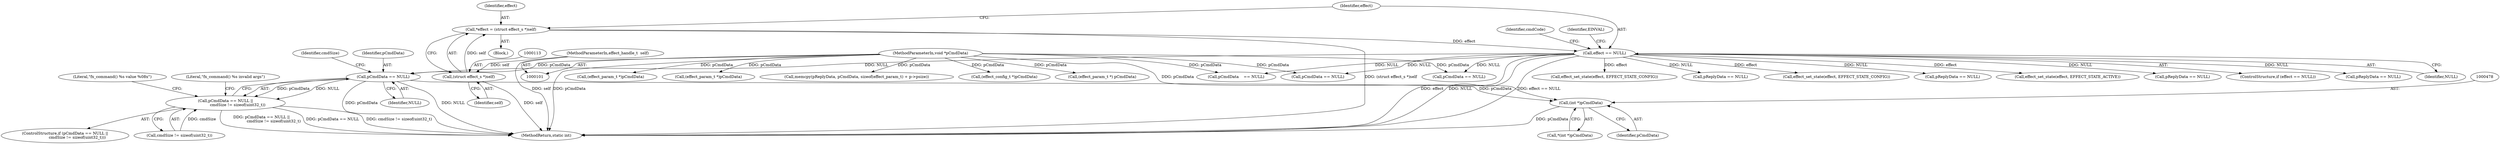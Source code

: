 digraph "0_Android_073a80800f341325932c66818ce4302b312909a4_0@pointer" {
"1000419" [label="(Call,pCmdData == NULL)"];
"1000105" [label="(MethodParameterIn,void *pCmdData)"];
"1000116" [label="(Call,effect == NULL)"];
"1000110" [label="(Call,*effect = (struct effect_s *)self)"];
"1000112" [label="(Call,(struct effect_s *)self)"];
"1000102" [label="(MethodParameterIn,effect_handle_t  self)"];
"1000418" [label="(Call,pCmdData == NULL ||\n                    cmdSize != sizeof(uint32_t))"];
"1000477" [label="(Call,(int *)pCmdData)"];
"1000204" [label="(Call,effect_set_state(effect, EFFECT_STATE_CONFIG))"];
"1000111" [label="(Identifier,effect)"];
"1000239" [label="(Call,pCmdData == NULL)"];
"1000284" [label="(Call,memcpy(pReplyData, pCmdData, sizeof(effect_param_t) + p->psize))"];
"1000105" [label="(MethodParameterIn,void *pCmdData)"];
"1000417" [label="(ControlStructure,if (pCmdData == NULL ||\n                    cmdSize != sizeof(uint32_t)))"];
"1000364" [label="(Call,pReplyData == NULL)"];
"1000182" [label="(Call,(effect_config_t *)pCmdData)"];
"1000409" [label="(Call,effect_set_state(effect, EFFECT_STATE_CONFIG))"];
"1000487" [label="(MethodReturn,static int)"];
"1000337" [label="(Call,(effect_param_t *) pCmdData)"];
"1000123" [label="(Identifier,cmdCode)"];
"1000150" [label="(Call,pCmdData    == NULL)"];
"1000112" [label="(Call,(struct effect_s *)self)"];
"1000419" [label="(Call,pCmdData == NULL)"];
"1000390" [label="(Call,pReplyData == NULL)"];
"1000114" [label="(Identifier,self)"];
"1000422" [label="(Call,cmdSize != sizeof(uint32_t))"];
"1000454" [label="(Literal,\"fx_command() %s value %08x\")"];
"1000383" [label="(Call,effect_set_state(effect, EFFECT_STATE_ACTIVE))"];
"1000421" [label="(Identifier,NULL)"];
"1000281" [label="(Call,(effect_param_t *)pCmdData)"];
"1000428" [label="(Literal,\"fx_command() %s invalid args\")"];
"1000477" [label="(Call,(int *)pCmdData)"];
"1000110" [label="(Call,*effect = (struct effect_s *)self)"];
"1000423" [label="(Identifier,cmdSize)"];
"1000263" [label="(Call,(effect_param_t *)pCmdData)"];
"1000309" [label="(Call,pCmdData == NULL)"];
"1000211" [label="(Call,pReplyData == NULL)"];
"1000420" [label="(Identifier,pCmdData)"];
"1000117" [label="(Identifier,effect)"];
"1000108" [label="(Block,)"];
"1000121" [label="(Identifier,EINVAL)"];
"1000115" [label="(ControlStructure,if (effect == NULL))"];
"1000479" [label="(Identifier,pCmdData)"];
"1000476" [label="(Call,*(int *)pCmdData)"];
"1000116" [label="(Call,effect == NULL)"];
"1000128" [label="(Call,pReplyData == NULL)"];
"1000102" [label="(MethodParameterIn,effect_handle_t  self)"];
"1000418" [label="(Call,pCmdData == NULL ||\n                    cmdSize != sizeof(uint32_t))"];
"1000118" [label="(Identifier,NULL)"];
"1000419" -> "1000418"  [label="AST: "];
"1000419" -> "1000421"  [label="CFG: "];
"1000420" -> "1000419"  [label="AST: "];
"1000421" -> "1000419"  [label="AST: "];
"1000423" -> "1000419"  [label="CFG: "];
"1000418" -> "1000419"  [label="CFG: "];
"1000419" -> "1000487"  [label="DDG: pCmdData"];
"1000419" -> "1000487"  [label="DDG: NULL"];
"1000419" -> "1000418"  [label="DDG: pCmdData"];
"1000419" -> "1000418"  [label="DDG: NULL"];
"1000105" -> "1000419"  [label="DDG: pCmdData"];
"1000116" -> "1000419"  [label="DDG: NULL"];
"1000419" -> "1000477"  [label="DDG: pCmdData"];
"1000105" -> "1000101"  [label="AST: "];
"1000105" -> "1000487"  [label="DDG: pCmdData"];
"1000105" -> "1000150"  [label="DDG: pCmdData"];
"1000105" -> "1000182"  [label="DDG: pCmdData"];
"1000105" -> "1000239"  [label="DDG: pCmdData"];
"1000105" -> "1000263"  [label="DDG: pCmdData"];
"1000105" -> "1000281"  [label="DDG: pCmdData"];
"1000105" -> "1000284"  [label="DDG: pCmdData"];
"1000105" -> "1000309"  [label="DDG: pCmdData"];
"1000105" -> "1000337"  [label="DDG: pCmdData"];
"1000105" -> "1000477"  [label="DDG: pCmdData"];
"1000116" -> "1000115"  [label="AST: "];
"1000116" -> "1000118"  [label="CFG: "];
"1000117" -> "1000116"  [label="AST: "];
"1000118" -> "1000116"  [label="AST: "];
"1000121" -> "1000116"  [label="CFG: "];
"1000123" -> "1000116"  [label="CFG: "];
"1000116" -> "1000487"  [label="DDG: effect"];
"1000116" -> "1000487"  [label="DDG: NULL"];
"1000116" -> "1000487"  [label="DDG: effect == NULL"];
"1000110" -> "1000116"  [label="DDG: effect"];
"1000116" -> "1000128"  [label="DDG: NULL"];
"1000116" -> "1000150"  [label="DDG: NULL"];
"1000116" -> "1000204"  [label="DDG: effect"];
"1000116" -> "1000211"  [label="DDG: NULL"];
"1000116" -> "1000239"  [label="DDG: NULL"];
"1000116" -> "1000309"  [label="DDG: NULL"];
"1000116" -> "1000364"  [label="DDG: NULL"];
"1000116" -> "1000383"  [label="DDG: effect"];
"1000116" -> "1000390"  [label="DDG: NULL"];
"1000116" -> "1000409"  [label="DDG: effect"];
"1000110" -> "1000108"  [label="AST: "];
"1000110" -> "1000112"  [label="CFG: "];
"1000111" -> "1000110"  [label="AST: "];
"1000112" -> "1000110"  [label="AST: "];
"1000117" -> "1000110"  [label="CFG: "];
"1000110" -> "1000487"  [label="DDG: (struct effect_s *)self"];
"1000112" -> "1000110"  [label="DDG: self"];
"1000112" -> "1000114"  [label="CFG: "];
"1000113" -> "1000112"  [label="AST: "];
"1000114" -> "1000112"  [label="AST: "];
"1000112" -> "1000487"  [label="DDG: self"];
"1000102" -> "1000112"  [label="DDG: self"];
"1000102" -> "1000101"  [label="AST: "];
"1000102" -> "1000487"  [label="DDG: self"];
"1000418" -> "1000417"  [label="AST: "];
"1000418" -> "1000422"  [label="CFG: "];
"1000422" -> "1000418"  [label="AST: "];
"1000428" -> "1000418"  [label="CFG: "];
"1000454" -> "1000418"  [label="CFG: "];
"1000418" -> "1000487"  [label="DDG: cmdSize != sizeof(uint32_t)"];
"1000418" -> "1000487"  [label="DDG: pCmdData == NULL ||\n                    cmdSize != sizeof(uint32_t)"];
"1000418" -> "1000487"  [label="DDG: pCmdData == NULL"];
"1000422" -> "1000418"  [label="DDG: cmdSize"];
"1000477" -> "1000476"  [label="AST: "];
"1000477" -> "1000479"  [label="CFG: "];
"1000478" -> "1000477"  [label="AST: "];
"1000479" -> "1000477"  [label="AST: "];
"1000476" -> "1000477"  [label="CFG: "];
"1000477" -> "1000487"  [label="DDG: pCmdData"];
}
